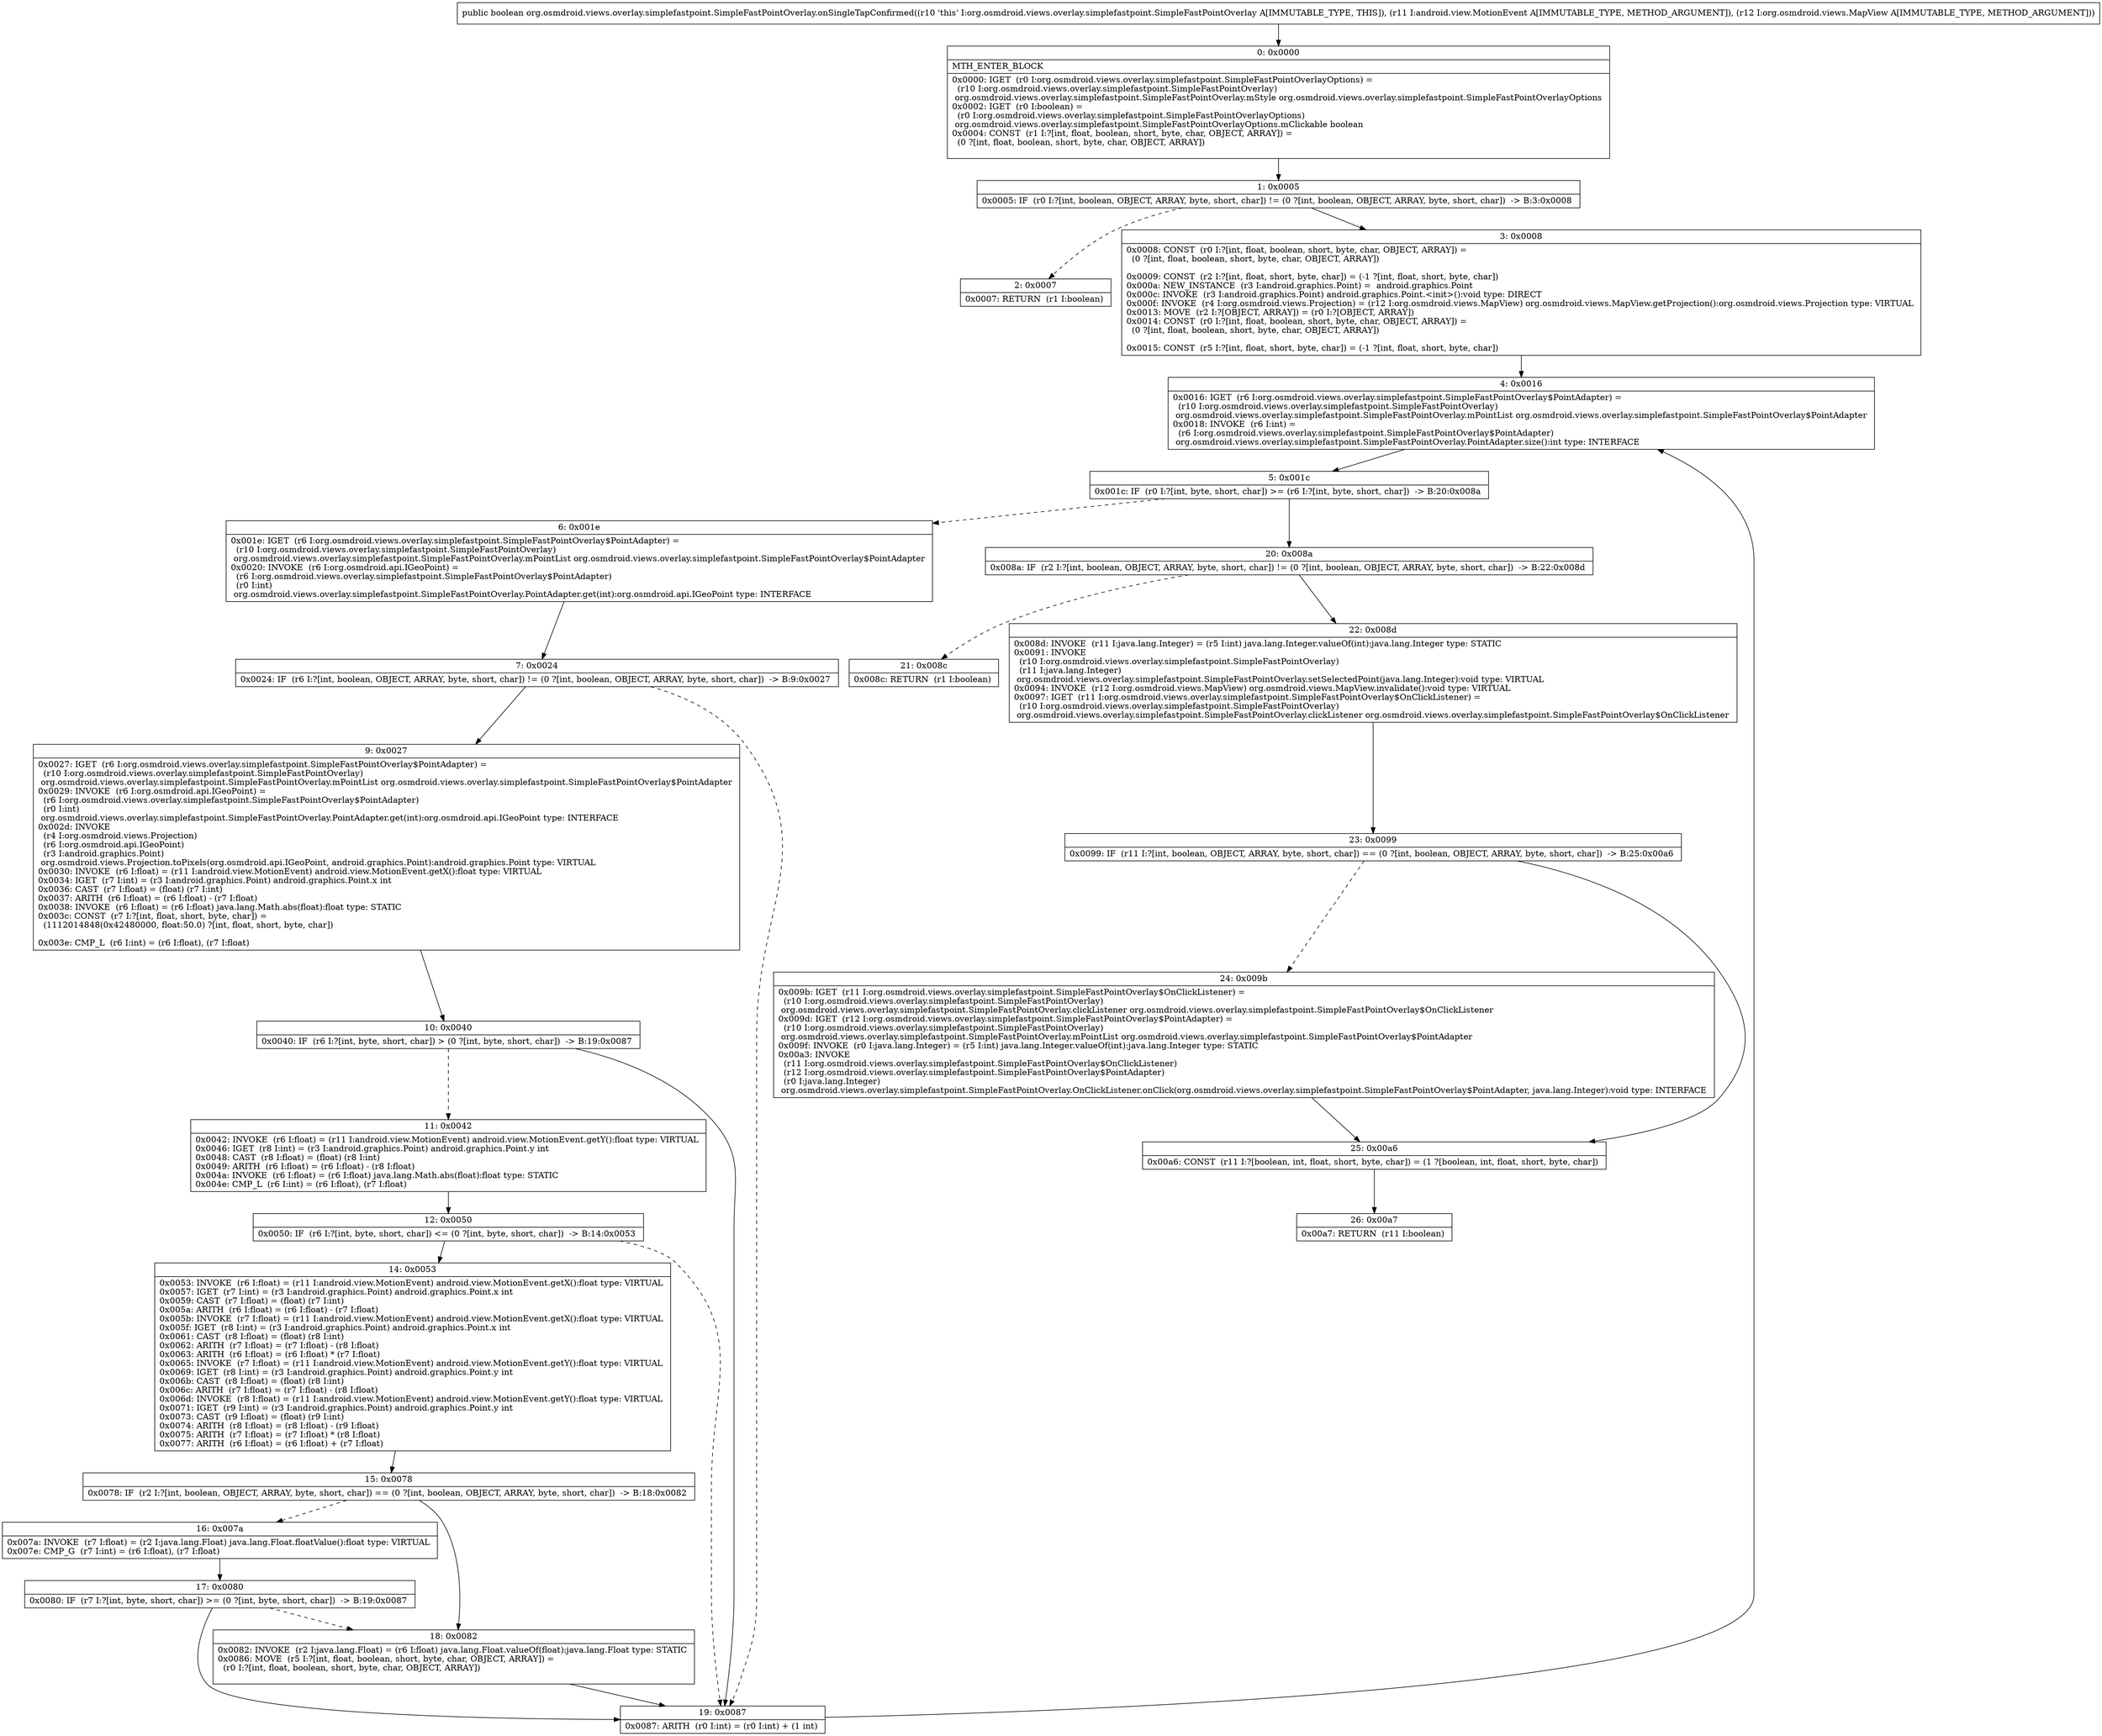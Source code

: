 digraph "CFG fororg.osmdroid.views.overlay.simplefastpoint.SimpleFastPointOverlay.onSingleTapConfirmed(Landroid\/view\/MotionEvent;Lorg\/osmdroid\/views\/MapView;)Z" {
Node_0 [shape=record,label="{0\:\ 0x0000|MTH_ENTER_BLOCK\l|0x0000: IGET  (r0 I:org.osmdroid.views.overlay.simplefastpoint.SimpleFastPointOverlayOptions) = \l  (r10 I:org.osmdroid.views.overlay.simplefastpoint.SimpleFastPointOverlay)\l org.osmdroid.views.overlay.simplefastpoint.SimpleFastPointOverlay.mStyle org.osmdroid.views.overlay.simplefastpoint.SimpleFastPointOverlayOptions \l0x0002: IGET  (r0 I:boolean) = \l  (r0 I:org.osmdroid.views.overlay.simplefastpoint.SimpleFastPointOverlayOptions)\l org.osmdroid.views.overlay.simplefastpoint.SimpleFastPointOverlayOptions.mClickable boolean \l0x0004: CONST  (r1 I:?[int, float, boolean, short, byte, char, OBJECT, ARRAY]) = \l  (0 ?[int, float, boolean, short, byte, char, OBJECT, ARRAY])\l \l}"];
Node_1 [shape=record,label="{1\:\ 0x0005|0x0005: IF  (r0 I:?[int, boolean, OBJECT, ARRAY, byte, short, char]) != (0 ?[int, boolean, OBJECT, ARRAY, byte, short, char])  \-\> B:3:0x0008 \l}"];
Node_2 [shape=record,label="{2\:\ 0x0007|0x0007: RETURN  (r1 I:boolean) \l}"];
Node_3 [shape=record,label="{3\:\ 0x0008|0x0008: CONST  (r0 I:?[int, float, boolean, short, byte, char, OBJECT, ARRAY]) = \l  (0 ?[int, float, boolean, short, byte, char, OBJECT, ARRAY])\l \l0x0009: CONST  (r2 I:?[int, float, short, byte, char]) = (\-1 ?[int, float, short, byte, char]) \l0x000a: NEW_INSTANCE  (r3 I:android.graphics.Point) =  android.graphics.Point \l0x000c: INVOKE  (r3 I:android.graphics.Point) android.graphics.Point.\<init\>():void type: DIRECT \l0x000f: INVOKE  (r4 I:org.osmdroid.views.Projection) = (r12 I:org.osmdroid.views.MapView) org.osmdroid.views.MapView.getProjection():org.osmdroid.views.Projection type: VIRTUAL \l0x0013: MOVE  (r2 I:?[OBJECT, ARRAY]) = (r0 I:?[OBJECT, ARRAY]) \l0x0014: CONST  (r0 I:?[int, float, boolean, short, byte, char, OBJECT, ARRAY]) = \l  (0 ?[int, float, boolean, short, byte, char, OBJECT, ARRAY])\l \l0x0015: CONST  (r5 I:?[int, float, short, byte, char]) = (\-1 ?[int, float, short, byte, char]) \l}"];
Node_4 [shape=record,label="{4\:\ 0x0016|0x0016: IGET  (r6 I:org.osmdroid.views.overlay.simplefastpoint.SimpleFastPointOverlay$PointAdapter) = \l  (r10 I:org.osmdroid.views.overlay.simplefastpoint.SimpleFastPointOverlay)\l org.osmdroid.views.overlay.simplefastpoint.SimpleFastPointOverlay.mPointList org.osmdroid.views.overlay.simplefastpoint.SimpleFastPointOverlay$PointAdapter \l0x0018: INVOKE  (r6 I:int) = \l  (r6 I:org.osmdroid.views.overlay.simplefastpoint.SimpleFastPointOverlay$PointAdapter)\l org.osmdroid.views.overlay.simplefastpoint.SimpleFastPointOverlay.PointAdapter.size():int type: INTERFACE \l}"];
Node_5 [shape=record,label="{5\:\ 0x001c|0x001c: IF  (r0 I:?[int, byte, short, char]) \>= (r6 I:?[int, byte, short, char])  \-\> B:20:0x008a \l}"];
Node_6 [shape=record,label="{6\:\ 0x001e|0x001e: IGET  (r6 I:org.osmdroid.views.overlay.simplefastpoint.SimpleFastPointOverlay$PointAdapter) = \l  (r10 I:org.osmdroid.views.overlay.simplefastpoint.SimpleFastPointOverlay)\l org.osmdroid.views.overlay.simplefastpoint.SimpleFastPointOverlay.mPointList org.osmdroid.views.overlay.simplefastpoint.SimpleFastPointOverlay$PointAdapter \l0x0020: INVOKE  (r6 I:org.osmdroid.api.IGeoPoint) = \l  (r6 I:org.osmdroid.views.overlay.simplefastpoint.SimpleFastPointOverlay$PointAdapter)\l  (r0 I:int)\l org.osmdroid.views.overlay.simplefastpoint.SimpleFastPointOverlay.PointAdapter.get(int):org.osmdroid.api.IGeoPoint type: INTERFACE \l}"];
Node_7 [shape=record,label="{7\:\ 0x0024|0x0024: IF  (r6 I:?[int, boolean, OBJECT, ARRAY, byte, short, char]) != (0 ?[int, boolean, OBJECT, ARRAY, byte, short, char])  \-\> B:9:0x0027 \l}"];
Node_9 [shape=record,label="{9\:\ 0x0027|0x0027: IGET  (r6 I:org.osmdroid.views.overlay.simplefastpoint.SimpleFastPointOverlay$PointAdapter) = \l  (r10 I:org.osmdroid.views.overlay.simplefastpoint.SimpleFastPointOverlay)\l org.osmdroid.views.overlay.simplefastpoint.SimpleFastPointOverlay.mPointList org.osmdroid.views.overlay.simplefastpoint.SimpleFastPointOverlay$PointAdapter \l0x0029: INVOKE  (r6 I:org.osmdroid.api.IGeoPoint) = \l  (r6 I:org.osmdroid.views.overlay.simplefastpoint.SimpleFastPointOverlay$PointAdapter)\l  (r0 I:int)\l org.osmdroid.views.overlay.simplefastpoint.SimpleFastPointOverlay.PointAdapter.get(int):org.osmdroid.api.IGeoPoint type: INTERFACE \l0x002d: INVOKE  \l  (r4 I:org.osmdroid.views.Projection)\l  (r6 I:org.osmdroid.api.IGeoPoint)\l  (r3 I:android.graphics.Point)\l org.osmdroid.views.Projection.toPixels(org.osmdroid.api.IGeoPoint, android.graphics.Point):android.graphics.Point type: VIRTUAL \l0x0030: INVOKE  (r6 I:float) = (r11 I:android.view.MotionEvent) android.view.MotionEvent.getX():float type: VIRTUAL \l0x0034: IGET  (r7 I:int) = (r3 I:android.graphics.Point) android.graphics.Point.x int \l0x0036: CAST  (r7 I:float) = (float) (r7 I:int) \l0x0037: ARITH  (r6 I:float) = (r6 I:float) \- (r7 I:float) \l0x0038: INVOKE  (r6 I:float) = (r6 I:float) java.lang.Math.abs(float):float type: STATIC \l0x003c: CONST  (r7 I:?[int, float, short, byte, char]) = \l  (1112014848(0x42480000, float:50.0) ?[int, float, short, byte, char])\l \l0x003e: CMP_L  (r6 I:int) = (r6 I:float), (r7 I:float) \l}"];
Node_10 [shape=record,label="{10\:\ 0x0040|0x0040: IF  (r6 I:?[int, byte, short, char]) \> (0 ?[int, byte, short, char])  \-\> B:19:0x0087 \l}"];
Node_11 [shape=record,label="{11\:\ 0x0042|0x0042: INVOKE  (r6 I:float) = (r11 I:android.view.MotionEvent) android.view.MotionEvent.getY():float type: VIRTUAL \l0x0046: IGET  (r8 I:int) = (r3 I:android.graphics.Point) android.graphics.Point.y int \l0x0048: CAST  (r8 I:float) = (float) (r8 I:int) \l0x0049: ARITH  (r6 I:float) = (r6 I:float) \- (r8 I:float) \l0x004a: INVOKE  (r6 I:float) = (r6 I:float) java.lang.Math.abs(float):float type: STATIC \l0x004e: CMP_L  (r6 I:int) = (r6 I:float), (r7 I:float) \l}"];
Node_12 [shape=record,label="{12\:\ 0x0050|0x0050: IF  (r6 I:?[int, byte, short, char]) \<= (0 ?[int, byte, short, char])  \-\> B:14:0x0053 \l}"];
Node_14 [shape=record,label="{14\:\ 0x0053|0x0053: INVOKE  (r6 I:float) = (r11 I:android.view.MotionEvent) android.view.MotionEvent.getX():float type: VIRTUAL \l0x0057: IGET  (r7 I:int) = (r3 I:android.graphics.Point) android.graphics.Point.x int \l0x0059: CAST  (r7 I:float) = (float) (r7 I:int) \l0x005a: ARITH  (r6 I:float) = (r6 I:float) \- (r7 I:float) \l0x005b: INVOKE  (r7 I:float) = (r11 I:android.view.MotionEvent) android.view.MotionEvent.getX():float type: VIRTUAL \l0x005f: IGET  (r8 I:int) = (r3 I:android.graphics.Point) android.graphics.Point.x int \l0x0061: CAST  (r8 I:float) = (float) (r8 I:int) \l0x0062: ARITH  (r7 I:float) = (r7 I:float) \- (r8 I:float) \l0x0063: ARITH  (r6 I:float) = (r6 I:float) * (r7 I:float) \l0x0065: INVOKE  (r7 I:float) = (r11 I:android.view.MotionEvent) android.view.MotionEvent.getY():float type: VIRTUAL \l0x0069: IGET  (r8 I:int) = (r3 I:android.graphics.Point) android.graphics.Point.y int \l0x006b: CAST  (r8 I:float) = (float) (r8 I:int) \l0x006c: ARITH  (r7 I:float) = (r7 I:float) \- (r8 I:float) \l0x006d: INVOKE  (r8 I:float) = (r11 I:android.view.MotionEvent) android.view.MotionEvent.getY():float type: VIRTUAL \l0x0071: IGET  (r9 I:int) = (r3 I:android.graphics.Point) android.graphics.Point.y int \l0x0073: CAST  (r9 I:float) = (float) (r9 I:int) \l0x0074: ARITH  (r8 I:float) = (r8 I:float) \- (r9 I:float) \l0x0075: ARITH  (r7 I:float) = (r7 I:float) * (r8 I:float) \l0x0077: ARITH  (r6 I:float) = (r6 I:float) + (r7 I:float) \l}"];
Node_15 [shape=record,label="{15\:\ 0x0078|0x0078: IF  (r2 I:?[int, boolean, OBJECT, ARRAY, byte, short, char]) == (0 ?[int, boolean, OBJECT, ARRAY, byte, short, char])  \-\> B:18:0x0082 \l}"];
Node_16 [shape=record,label="{16\:\ 0x007a|0x007a: INVOKE  (r7 I:float) = (r2 I:java.lang.Float) java.lang.Float.floatValue():float type: VIRTUAL \l0x007e: CMP_G  (r7 I:int) = (r6 I:float), (r7 I:float) \l}"];
Node_17 [shape=record,label="{17\:\ 0x0080|0x0080: IF  (r7 I:?[int, byte, short, char]) \>= (0 ?[int, byte, short, char])  \-\> B:19:0x0087 \l}"];
Node_18 [shape=record,label="{18\:\ 0x0082|0x0082: INVOKE  (r2 I:java.lang.Float) = (r6 I:float) java.lang.Float.valueOf(float):java.lang.Float type: STATIC \l0x0086: MOVE  (r5 I:?[int, float, boolean, short, byte, char, OBJECT, ARRAY]) = \l  (r0 I:?[int, float, boolean, short, byte, char, OBJECT, ARRAY])\l \l}"];
Node_19 [shape=record,label="{19\:\ 0x0087|0x0087: ARITH  (r0 I:int) = (r0 I:int) + (1 int) \l}"];
Node_20 [shape=record,label="{20\:\ 0x008a|0x008a: IF  (r2 I:?[int, boolean, OBJECT, ARRAY, byte, short, char]) != (0 ?[int, boolean, OBJECT, ARRAY, byte, short, char])  \-\> B:22:0x008d \l}"];
Node_21 [shape=record,label="{21\:\ 0x008c|0x008c: RETURN  (r1 I:boolean) \l}"];
Node_22 [shape=record,label="{22\:\ 0x008d|0x008d: INVOKE  (r11 I:java.lang.Integer) = (r5 I:int) java.lang.Integer.valueOf(int):java.lang.Integer type: STATIC \l0x0091: INVOKE  \l  (r10 I:org.osmdroid.views.overlay.simplefastpoint.SimpleFastPointOverlay)\l  (r11 I:java.lang.Integer)\l org.osmdroid.views.overlay.simplefastpoint.SimpleFastPointOverlay.setSelectedPoint(java.lang.Integer):void type: VIRTUAL \l0x0094: INVOKE  (r12 I:org.osmdroid.views.MapView) org.osmdroid.views.MapView.invalidate():void type: VIRTUAL \l0x0097: IGET  (r11 I:org.osmdroid.views.overlay.simplefastpoint.SimpleFastPointOverlay$OnClickListener) = \l  (r10 I:org.osmdroid.views.overlay.simplefastpoint.SimpleFastPointOverlay)\l org.osmdroid.views.overlay.simplefastpoint.SimpleFastPointOverlay.clickListener org.osmdroid.views.overlay.simplefastpoint.SimpleFastPointOverlay$OnClickListener \l}"];
Node_23 [shape=record,label="{23\:\ 0x0099|0x0099: IF  (r11 I:?[int, boolean, OBJECT, ARRAY, byte, short, char]) == (0 ?[int, boolean, OBJECT, ARRAY, byte, short, char])  \-\> B:25:0x00a6 \l}"];
Node_24 [shape=record,label="{24\:\ 0x009b|0x009b: IGET  (r11 I:org.osmdroid.views.overlay.simplefastpoint.SimpleFastPointOverlay$OnClickListener) = \l  (r10 I:org.osmdroid.views.overlay.simplefastpoint.SimpleFastPointOverlay)\l org.osmdroid.views.overlay.simplefastpoint.SimpleFastPointOverlay.clickListener org.osmdroid.views.overlay.simplefastpoint.SimpleFastPointOverlay$OnClickListener \l0x009d: IGET  (r12 I:org.osmdroid.views.overlay.simplefastpoint.SimpleFastPointOverlay$PointAdapter) = \l  (r10 I:org.osmdroid.views.overlay.simplefastpoint.SimpleFastPointOverlay)\l org.osmdroid.views.overlay.simplefastpoint.SimpleFastPointOverlay.mPointList org.osmdroid.views.overlay.simplefastpoint.SimpleFastPointOverlay$PointAdapter \l0x009f: INVOKE  (r0 I:java.lang.Integer) = (r5 I:int) java.lang.Integer.valueOf(int):java.lang.Integer type: STATIC \l0x00a3: INVOKE  \l  (r11 I:org.osmdroid.views.overlay.simplefastpoint.SimpleFastPointOverlay$OnClickListener)\l  (r12 I:org.osmdroid.views.overlay.simplefastpoint.SimpleFastPointOverlay$PointAdapter)\l  (r0 I:java.lang.Integer)\l org.osmdroid.views.overlay.simplefastpoint.SimpleFastPointOverlay.OnClickListener.onClick(org.osmdroid.views.overlay.simplefastpoint.SimpleFastPointOverlay$PointAdapter, java.lang.Integer):void type: INTERFACE \l}"];
Node_25 [shape=record,label="{25\:\ 0x00a6|0x00a6: CONST  (r11 I:?[boolean, int, float, short, byte, char]) = (1 ?[boolean, int, float, short, byte, char]) \l}"];
Node_26 [shape=record,label="{26\:\ 0x00a7|0x00a7: RETURN  (r11 I:boolean) \l}"];
MethodNode[shape=record,label="{public boolean org.osmdroid.views.overlay.simplefastpoint.SimpleFastPointOverlay.onSingleTapConfirmed((r10 'this' I:org.osmdroid.views.overlay.simplefastpoint.SimpleFastPointOverlay A[IMMUTABLE_TYPE, THIS]), (r11 I:android.view.MotionEvent A[IMMUTABLE_TYPE, METHOD_ARGUMENT]), (r12 I:org.osmdroid.views.MapView A[IMMUTABLE_TYPE, METHOD_ARGUMENT])) }"];
MethodNode -> Node_0;
Node_0 -> Node_1;
Node_1 -> Node_2[style=dashed];
Node_1 -> Node_3;
Node_3 -> Node_4;
Node_4 -> Node_5;
Node_5 -> Node_6[style=dashed];
Node_5 -> Node_20;
Node_6 -> Node_7;
Node_7 -> Node_9;
Node_7 -> Node_19[style=dashed];
Node_9 -> Node_10;
Node_10 -> Node_11[style=dashed];
Node_10 -> Node_19;
Node_11 -> Node_12;
Node_12 -> Node_14;
Node_12 -> Node_19[style=dashed];
Node_14 -> Node_15;
Node_15 -> Node_16[style=dashed];
Node_15 -> Node_18;
Node_16 -> Node_17;
Node_17 -> Node_18[style=dashed];
Node_17 -> Node_19;
Node_18 -> Node_19;
Node_19 -> Node_4;
Node_20 -> Node_21[style=dashed];
Node_20 -> Node_22;
Node_22 -> Node_23;
Node_23 -> Node_24[style=dashed];
Node_23 -> Node_25;
Node_24 -> Node_25;
Node_25 -> Node_26;
}

